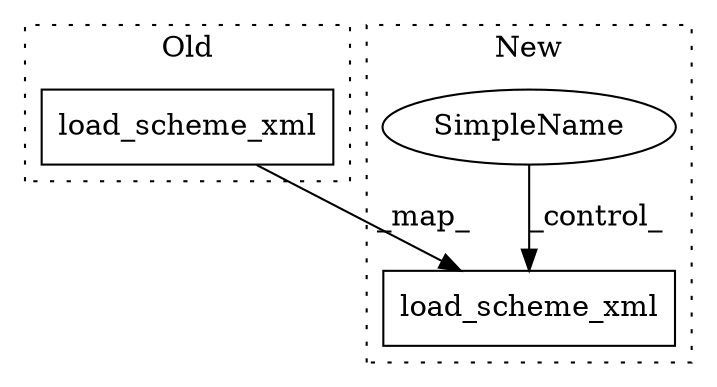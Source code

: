 digraph G {
subgraph cluster0 {
1 [label="load_scheme_xml" a="32" s="2733,2755" l="16,1" shape="box"];
label = "Old";
style="dotted";
}
subgraph cluster1 {
2 [label="load_scheme_xml" a="32" s="2614,2636" l="16,1" shape="box"];
3 [label="SimpleName" a="42" s="2589" l="6" shape="ellipse"];
label = "New";
style="dotted";
}
1 -> 2 [label="_map_"];
3 -> 2 [label="_control_"];
}